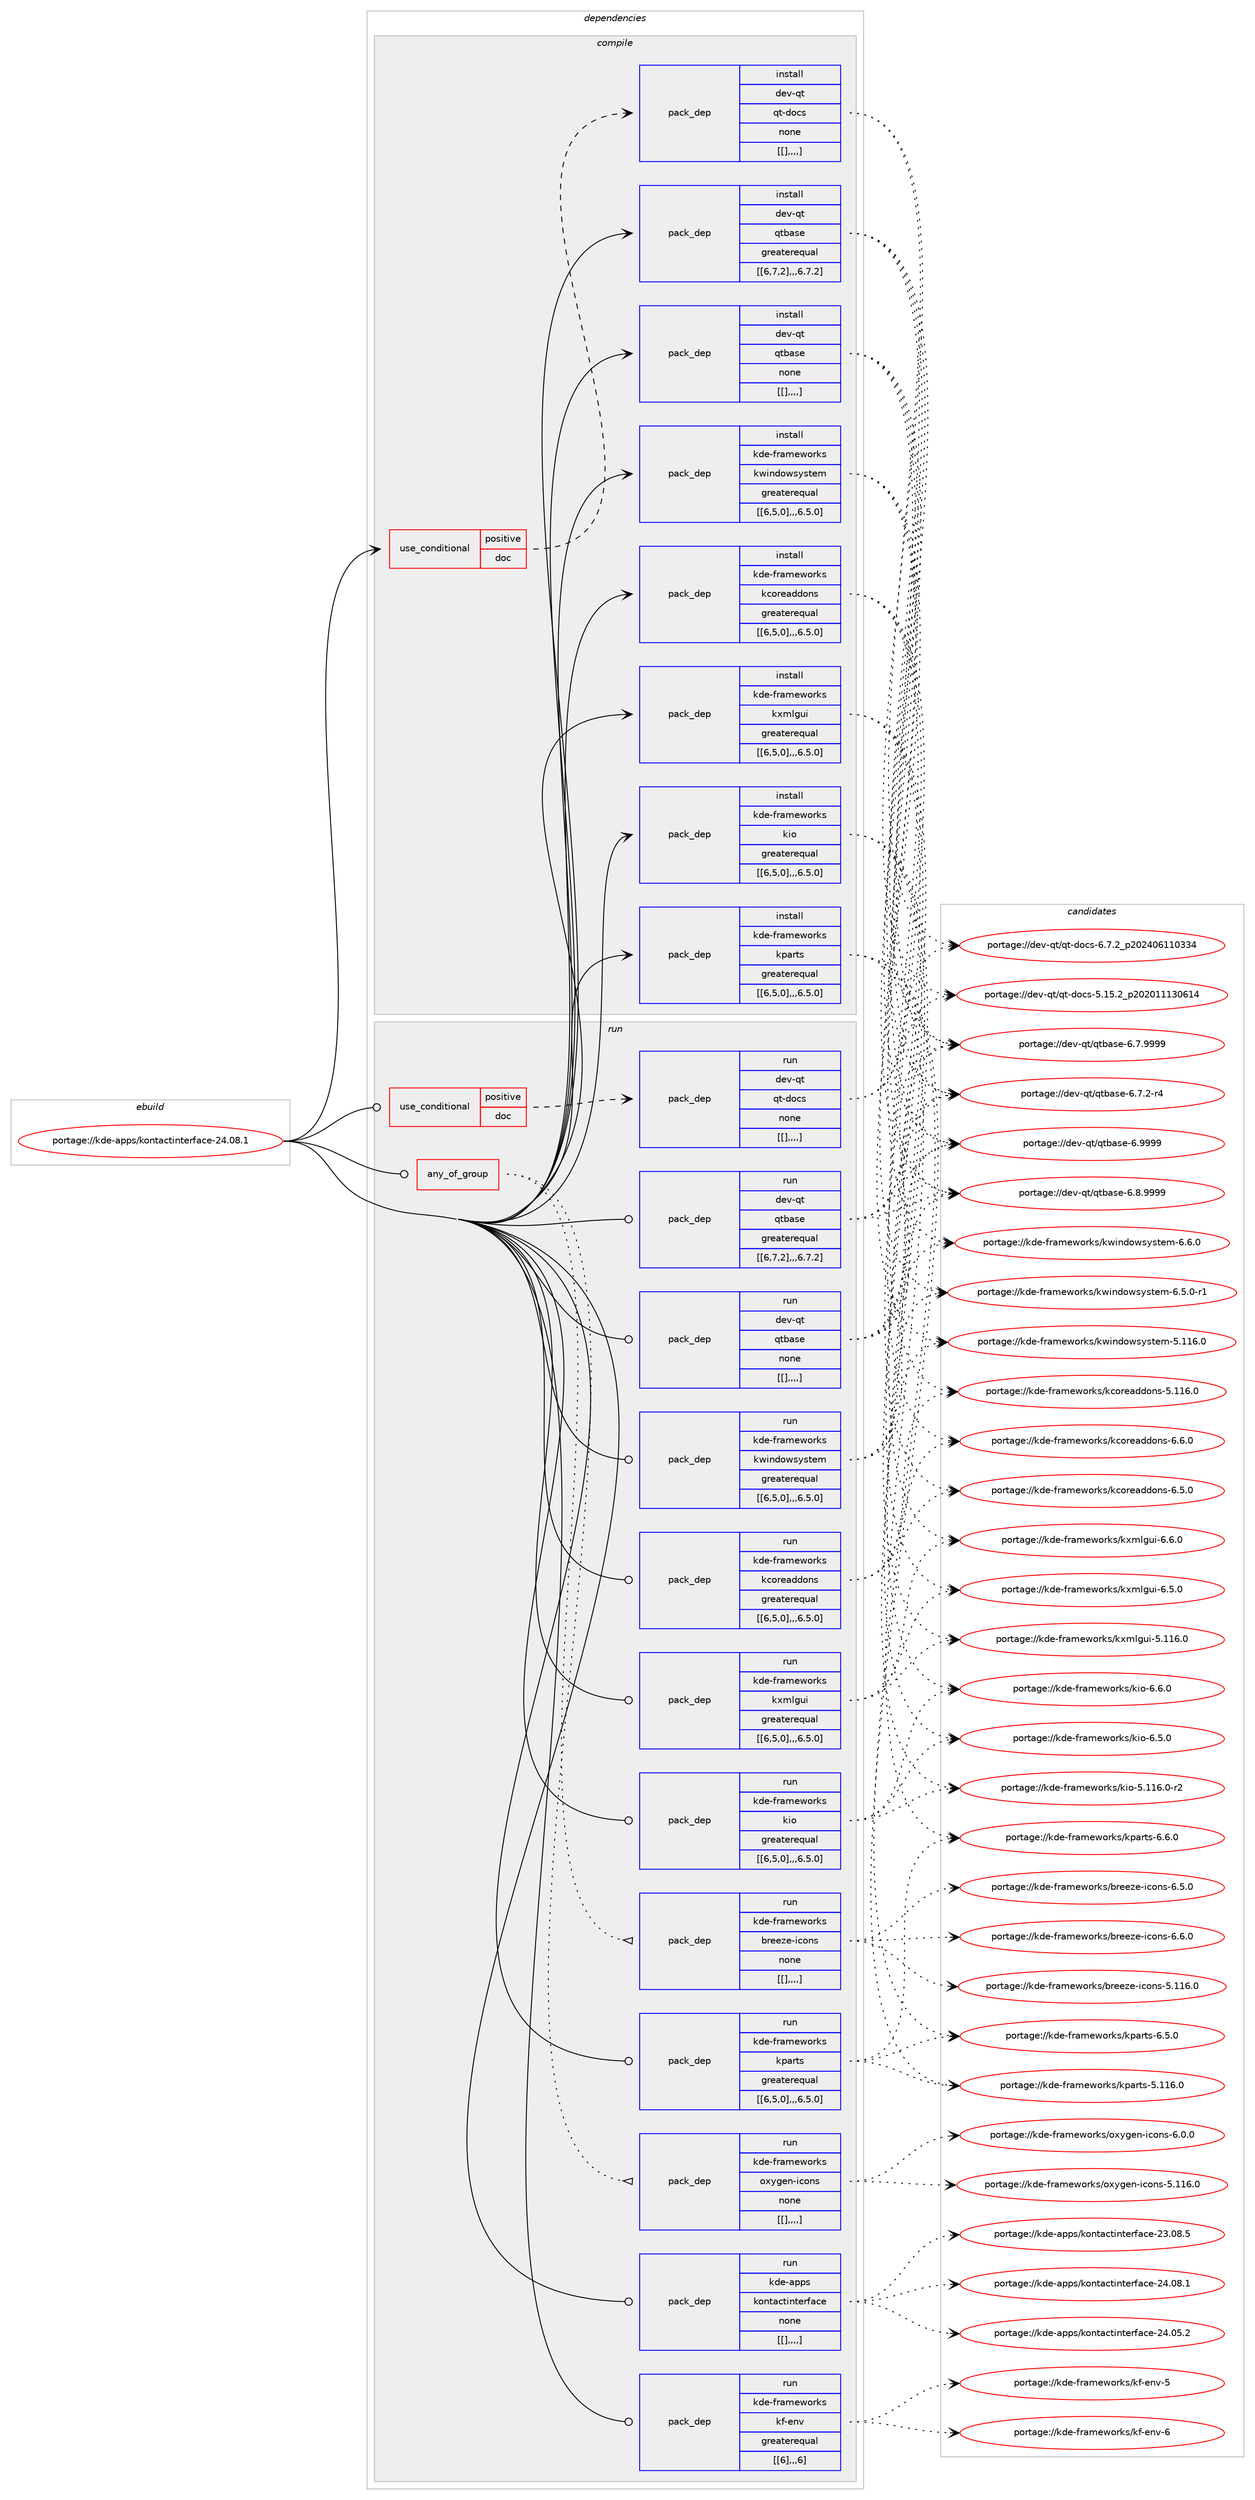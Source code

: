 digraph prolog {

# *************
# Graph options
# *************

newrank=true;
concentrate=true;
compound=true;
graph [rankdir=LR,fontname=Helvetica,fontsize=10,ranksep=1.5];#, ranksep=2.5, nodesep=0.2];
edge  [arrowhead=vee];
node  [fontname=Helvetica,fontsize=10];

# **********
# The ebuild
# **********

subgraph cluster_leftcol {
color=gray;
label=<<i>ebuild</i>>;
id [label="portage://kde-apps/kontactinterface-24.08.1", color=red, width=4, href="../kde-apps/kontactinterface-24.08.1.svg"];
}

# ****************
# The dependencies
# ****************

subgraph cluster_midcol {
color=gray;
label=<<i>dependencies</i>>;
subgraph cluster_compile {
fillcolor="#eeeeee";
style=filled;
label=<<i>compile</i>>;
subgraph cond69401 {
dependency264848 [label=<<TABLE BORDER="0" CELLBORDER="1" CELLSPACING="0" CELLPADDING="4"><TR><TD ROWSPAN="3" CELLPADDING="10">use_conditional</TD></TR><TR><TD>positive</TD></TR><TR><TD>doc</TD></TR></TABLE>>, shape=none, color=red];
subgraph pack193519 {
dependency264849 [label=<<TABLE BORDER="0" CELLBORDER="1" CELLSPACING="0" CELLPADDING="4" WIDTH="220"><TR><TD ROWSPAN="6" CELLPADDING="30">pack_dep</TD></TR><TR><TD WIDTH="110">install</TD></TR><TR><TD>dev-qt</TD></TR><TR><TD>qt-docs</TD></TR><TR><TD>none</TD></TR><TR><TD>[[],,,,]</TD></TR></TABLE>>, shape=none, color=blue];
}
dependency264848:e -> dependency264849:w [weight=20,style="dashed",arrowhead="vee"];
}
id:e -> dependency264848:w [weight=20,style="solid",arrowhead="vee"];
subgraph pack193520 {
dependency264850 [label=<<TABLE BORDER="0" CELLBORDER="1" CELLSPACING="0" CELLPADDING="4" WIDTH="220"><TR><TD ROWSPAN="6" CELLPADDING="30">pack_dep</TD></TR><TR><TD WIDTH="110">install</TD></TR><TR><TD>dev-qt</TD></TR><TR><TD>qtbase</TD></TR><TR><TD>greaterequal</TD></TR><TR><TD>[[6,7,2],,,6.7.2]</TD></TR></TABLE>>, shape=none, color=blue];
}
id:e -> dependency264850:w [weight=20,style="solid",arrowhead="vee"];
subgraph pack193521 {
dependency264851 [label=<<TABLE BORDER="0" CELLBORDER="1" CELLSPACING="0" CELLPADDING="4" WIDTH="220"><TR><TD ROWSPAN="6" CELLPADDING="30">pack_dep</TD></TR><TR><TD WIDTH="110">install</TD></TR><TR><TD>dev-qt</TD></TR><TR><TD>qtbase</TD></TR><TR><TD>none</TD></TR><TR><TD>[[],,,,]</TD></TR></TABLE>>, shape=none, color=blue];
}
id:e -> dependency264851:w [weight=20,style="solid",arrowhead="vee"];
subgraph pack193522 {
dependency264852 [label=<<TABLE BORDER="0" CELLBORDER="1" CELLSPACING="0" CELLPADDING="4" WIDTH="220"><TR><TD ROWSPAN="6" CELLPADDING="30">pack_dep</TD></TR><TR><TD WIDTH="110">install</TD></TR><TR><TD>kde-frameworks</TD></TR><TR><TD>kcoreaddons</TD></TR><TR><TD>greaterequal</TD></TR><TR><TD>[[6,5,0],,,6.5.0]</TD></TR></TABLE>>, shape=none, color=blue];
}
id:e -> dependency264852:w [weight=20,style="solid",arrowhead="vee"];
subgraph pack193523 {
dependency264853 [label=<<TABLE BORDER="0" CELLBORDER="1" CELLSPACING="0" CELLPADDING="4" WIDTH="220"><TR><TD ROWSPAN="6" CELLPADDING="30">pack_dep</TD></TR><TR><TD WIDTH="110">install</TD></TR><TR><TD>kde-frameworks</TD></TR><TR><TD>kio</TD></TR><TR><TD>greaterequal</TD></TR><TR><TD>[[6,5,0],,,6.5.0]</TD></TR></TABLE>>, shape=none, color=blue];
}
id:e -> dependency264853:w [weight=20,style="solid",arrowhead="vee"];
subgraph pack193524 {
dependency264854 [label=<<TABLE BORDER="0" CELLBORDER="1" CELLSPACING="0" CELLPADDING="4" WIDTH="220"><TR><TD ROWSPAN="6" CELLPADDING="30">pack_dep</TD></TR><TR><TD WIDTH="110">install</TD></TR><TR><TD>kde-frameworks</TD></TR><TR><TD>kparts</TD></TR><TR><TD>greaterequal</TD></TR><TR><TD>[[6,5,0],,,6.5.0]</TD></TR></TABLE>>, shape=none, color=blue];
}
id:e -> dependency264854:w [weight=20,style="solid",arrowhead="vee"];
subgraph pack193525 {
dependency264855 [label=<<TABLE BORDER="0" CELLBORDER="1" CELLSPACING="0" CELLPADDING="4" WIDTH="220"><TR><TD ROWSPAN="6" CELLPADDING="30">pack_dep</TD></TR><TR><TD WIDTH="110">install</TD></TR><TR><TD>kde-frameworks</TD></TR><TR><TD>kwindowsystem</TD></TR><TR><TD>greaterequal</TD></TR><TR><TD>[[6,5,0],,,6.5.0]</TD></TR></TABLE>>, shape=none, color=blue];
}
id:e -> dependency264855:w [weight=20,style="solid",arrowhead="vee"];
subgraph pack193526 {
dependency264856 [label=<<TABLE BORDER="0" CELLBORDER="1" CELLSPACING="0" CELLPADDING="4" WIDTH="220"><TR><TD ROWSPAN="6" CELLPADDING="30">pack_dep</TD></TR><TR><TD WIDTH="110">install</TD></TR><TR><TD>kde-frameworks</TD></TR><TR><TD>kxmlgui</TD></TR><TR><TD>greaterequal</TD></TR><TR><TD>[[6,5,0],,,6.5.0]</TD></TR></TABLE>>, shape=none, color=blue];
}
id:e -> dependency264856:w [weight=20,style="solid",arrowhead="vee"];
}
subgraph cluster_compileandrun {
fillcolor="#eeeeee";
style=filled;
label=<<i>compile and run</i>>;
}
subgraph cluster_run {
fillcolor="#eeeeee";
style=filled;
label=<<i>run</i>>;
subgraph any1768 {
dependency264857 [label=<<TABLE BORDER="0" CELLBORDER="1" CELLSPACING="0" CELLPADDING="4"><TR><TD CELLPADDING="10">any_of_group</TD></TR></TABLE>>, shape=none, color=red];subgraph pack193527 {
dependency264858 [label=<<TABLE BORDER="0" CELLBORDER="1" CELLSPACING="0" CELLPADDING="4" WIDTH="220"><TR><TD ROWSPAN="6" CELLPADDING="30">pack_dep</TD></TR><TR><TD WIDTH="110">run</TD></TR><TR><TD>kde-frameworks</TD></TR><TR><TD>breeze-icons</TD></TR><TR><TD>none</TD></TR><TR><TD>[[],,,,]</TD></TR></TABLE>>, shape=none, color=blue];
}
dependency264857:e -> dependency264858:w [weight=20,style="dotted",arrowhead="oinv"];
subgraph pack193528 {
dependency264859 [label=<<TABLE BORDER="0" CELLBORDER="1" CELLSPACING="0" CELLPADDING="4" WIDTH="220"><TR><TD ROWSPAN="6" CELLPADDING="30">pack_dep</TD></TR><TR><TD WIDTH="110">run</TD></TR><TR><TD>kde-frameworks</TD></TR><TR><TD>oxygen-icons</TD></TR><TR><TD>none</TD></TR><TR><TD>[[],,,,]</TD></TR></TABLE>>, shape=none, color=blue];
}
dependency264857:e -> dependency264859:w [weight=20,style="dotted",arrowhead="oinv"];
}
id:e -> dependency264857:w [weight=20,style="solid",arrowhead="odot"];
subgraph cond69402 {
dependency264860 [label=<<TABLE BORDER="0" CELLBORDER="1" CELLSPACING="0" CELLPADDING="4"><TR><TD ROWSPAN="3" CELLPADDING="10">use_conditional</TD></TR><TR><TD>positive</TD></TR><TR><TD>doc</TD></TR></TABLE>>, shape=none, color=red];
subgraph pack193529 {
dependency264861 [label=<<TABLE BORDER="0" CELLBORDER="1" CELLSPACING="0" CELLPADDING="4" WIDTH="220"><TR><TD ROWSPAN="6" CELLPADDING="30">pack_dep</TD></TR><TR><TD WIDTH="110">run</TD></TR><TR><TD>dev-qt</TD></TR><TR><TD>qt-docs</TD></TR><TR><TD>none</TD></TR><TR><TD>[[],,,,]</TD></TR></TABLE>>, shape=none, color=blue];
}
dependency264860:e -> dependency264861:w [weight=20,style="dashed",arrowhead="vee"];
}
id:e -> dependency264860:w [weight=20,style="solid",arrowhead="odot"];
subgraph pack193530 {
dependency264862 [label=<<TABLE BORDER="0" CELLBORDER="1" CELLSPACING="0" CELLPADDING="4" WIDTH="220"><TR><TD ROWSPAN="6" CELLPADDING="30">pack_dep</TD></TR><TR><TD WIDTH="110">run</TD></TR><TR><TD>dev-qt</TD></TR><TR><TD>qtbase</TD></TR><TR><TD>greaterequal</TD></TR><TR><TD>[[6,7,2],,,6.7.2]</TD></TR></TABLE>>, shape=none, color=blue];
}
id:e -> dependency264862:w [weight=20,style="solid",arrowhead="odot"];
subgraph pack193531 {
dependency264863 [label=<<TABLE BORDER="0" CELLBORDER="1" CELLSPACING="0" CELLPADDING="4" WIDTH="220"><TR><TD ROWSPAN="6" CELLPADDING="30">pack_dep</TD></TR><TR><TD WIDTH="110">run</TD></TR><TR><TD>dev-qt</TD></TR><TR><TD>qtbase</TD></TR><TR><TD>none</TD></TR><TR><TD>[[],,,,]</TD></TR></TABLE>>, shape=none, color=blue];
}
id:e -> dependency264863:w [weight=20,style="solid",arrowhead="odot"];
subgraph pack193532 {
dependency264864 [label=<<TABLE BORDER="0" CELLBORDER="1" CELLSPACING="0" CELLPADDING="4" WIDTH="220"><TR><TD ROWSPAN="6" CELLPADDING="30">pack_dep</TD></TR><TR><TD WIDTH="110">run</TD></TR><TR><TD>kde-frameworks</TD></TR><TR><TD>kcoreaddons</TD></TR><TR><TD>greaterequal</TD></TR><TR><TD>[[6,5,0],,,6.5.0]</TD></TR></TABLE>>, shape=none, color=blue];
}
id:e -> dependency264864:w [weight=20,style="solid",arrowhead="odot"];
subgraph pack193533 {
dependency264865 [label=<<TABLE BORDER="0" CELLBORDER="1" CELLSPACING="0" CELLPADDING="4" WIDTH="220"><TR><TD ROWSPAN="6" CELLPADDING="30">pack_dep</TD></TR><TR><TD WIDTH="110">run</TD></TR><TR><TD>kde-frameworks</TD></TR><TR><TD>kf-env</TD></TR><TR><TD>greaterequal</TD></TR><TR><TD>[[6],,,6]</TD></TR></TABLE>>, shape=none, color=blue];
}
id:e -> dependency264865:w [weight=20,style="solid",arrowhead="odot"];
subgraph pack193534 {
dependency264866 [label=<<TABLE BORDER="0" CELLBORDER="1" CELLSPACING="0" CELLPADDING="4" WIDTH="220"><TR><TD ROWSPAN="6" CELLPADDING="30">pack_dep</TD></TR><TR><TD WIDTH="110">run</TD></TR><TR><TD>kde-frameworks</TD></TR><TR><TD>kio</TD></TR><TR><TD>greaterequal</TD></TR><TR><TD>[[6,5,0],,,6.5.0]</TD></TR></TABLE>>, shape=none, color=blue];
}
id:e -> dependency264866:w [weight=20,style="solid",arrowhead="odot"];
subgraph pack193535 {
dependency264867 [label=<<TABLE BORDER="0" CELLBORDER="1" CELLSPACING="0" CELLPADDING="4" WIDTH="220"><TR><TD ROWSPAN="6" CELLPADDING="30">pack_dep</TD></TR><TR><TD WIDTH="110">run</TD></TR><TR><TD>kde-frameworks</TD></TR><TR><TD>kparts</TD></TR><TR><TD>greaterequal</TD></TR><TR><TD>[[6,5,0],,,6.5.0]</TD></TR></TABLE>>, shape=none, color=blue];
}
id:e -> dependency264867:w [weight=20,style="solid",arrowhead="odot"];
subgraph pack193536 {
dependency264868 [label=<<TABLE BORDER="0" CELLBORDER="1" CELLSPACING="0" CELLPADDING="4" WIDTH="220"><TR><TD ROWSPAN="6" CELLPADDING="30">pack_dep</TD></TR><TR><TD WIDTH="110">run</TD></TR><TR><TD>kde-frameworks</TD></TR><TR><TD>kwindowsystem</TD></TR><TR><TD>greaterequal</TD></TR><TR><TD>[[6,5,0],,,6.5.0]</TD></TR></TABLE>>, shape=none, color=blue];
}
id:e -> dependency264868:w [weight=20,style="solid",arrowhead="odot"];
subgraph pack193537 {
dependency264869 [label=<<TABLE BORDER="0" CELLBORDER="1" CELLSPACING="0" CELLPADDING="4" WIDTH="220"><TR><TD ROWSPAN="6" CELLPADDING="30">pack_dep</TD></TR><TR><TD WIDTH="110">run</TD></TR><TR><TD>kde-frameworks</TD></TR><TR><TD>kxmlgui</TD></TR><TR><TD>greaterequal</TD></TR><TR><TD>[[6,5,0],,,6.5.0]</TD></TR></TABLE>>, shape=none, color=blue];
}
id:e -> dependency264869:w [weight=20,style="solid",arrowhead="odot"];
subgraph pack193538 {
dependency264870 [label=<<TABLE BORDER="0" CELLBORDER="1" CELLSPACING="0" CELLPADDING="4" WIDTH="220"><TR><TD ROWSPAN="6" CELLPADDING="30">pack_dep</TD></TR><TR><TD WIDTH="110">run</TD></TR><TR><TD>kde-apps</TD></TR><TR><TD>kontactinterface</TD></TR><TR><TD>none</TD></TR><TR><TD>[[],,,,]</TD></TR></TABLE>>, shape=none, color=blue];
}
id:e -> dependency264870:w [weight=20,style="solid",arrowhead="odot"];
}
}

# **************
# The candidates
# **************

subgraph cluster_choices {
rank=same;
color=gray;
label=<<i>candidates</i>>;

subgraph choice193519 {
color=black;
nodesep=1;
choice1001011184511311647113116451001119911545544655465095112504850524854494948515152 [label="portage://dev-qt/qt-docs-6.7.2_p202406110334", color=red, width=4,href="../dev-qt/qt-docs-6.7.2_p202406110334.svg"];
choice100101118451131164711311645100111991154553464953465095112504850484949495148544952 [label="portage://dev-qt/qt-docs-5.15.2_p202011130614", color=red, width=4,href="../dev-qt/qt-docs-5.15.2_p202011130614.svg"];
dependency264849:e -> choice1001011184511311647113116451001119911545544655465095112504850524854494948515152:w [style=dotted,weight="100"];
dependency264849:e -> choice100101118451131164711311645100111991154553464953465095112504850484949495148544952:w [style=dotted,weight="100"];
}
subgraph choice193520 {
color=black;
nodesep=1;
choice1001011184511311647113116989711510145544657575757 [label="portage://dev-qt/qtbase-6.9999", color=red, width=4,href="../dev-qt/qtbase-6.9999.svg"];
choice10010111845113116471131169897115101455446564657575757 [label="portage://dev-qt/qtbase-6.8.9999", color=red, width=4,href="../dev-qt/qtbase-6.8.9999.svg"];
choice10010111845113116471131169897115101455446554657575757 [label="portage://dev-qt/qtbase-6.7.9999", color=red, width=4,href="../dev-qt/qtbase-6.7.9999.svg"];
choice100101118451131164711311698971151014554465546504511452 [label="portage://dev-qt/qtbase-6.7.2-r4", color=red, width=4,href="../dev-qt/qtbase-6.7.2-r4.svg"];
dependency264850:e -> choice1001011184511311647113116989711510145544657575757:w [style=dotted,weight="100"];
dependency264850:e -> choice10010111845113116471131169897115101455446564657575757:w [style=dotted,weight="100"];
dependency264850:e -> choice10010111845113116471131169897115101455446554657575757:w [style=dotted,weight="100"];
dependency264850:e -> choice100101118451131164711311698971151014554465546504511452:w [style=dotted,weight="100"];
}
subgraph choice193521 {
color=black;
nodesep=1;
choice1001011184511311647113116989711510145544657575757 [label="portage://dev-qt/qtbase-6.9999", color=red, width=4,href="../dev-qt/qtbase-6.9999.svg"];
choice10010111845113116471131169897115101455446564657575757 [label="portage://dev-qt/qtbase-6.8.9999", color=red, width=4,href="../dev-qt/qtbase-6.8.9999.svg"];
choice10010111845113116471131169897115101455446554657575757 [label="portage://dev-qt/qtbase-6.7.9999", color=red, width=4,href="../dev-qt/qtbase-6.7.9999.svg"];
choice100101118451131164711311698971151014554465546504511452 [label="portage://dev-qt/qtbase-6.7.2-r4", color=red, width=4,href="../dev-qt/qtbase-6.7.2-r4.svg"];
dependency264851:e -> choice1001011184511311647113116989711510145544657575757:w [style=dotted,weight="100"];
dependency264851:e -> choice10010111845113116471131169897115101455446564657575757:w [style=dotted,weight="100"];
dependency264851:e -> choice10010111845113116471131169897115101455446554657575757:w [style=dotted,weight="100"];
dependency264851:e -> choice100101118451131164711311698971151014554465546504511452:w [style=dotted,weight="100"];
}
subgraph choice193522 {
color=black;
nodesep=1;
choice1071001014510211497109101119111114107115471079911111410197100100111110115455446544648 [label="portage://kde-frameworks/kcoreaddons-6.6.0", color=red, width=4,href="../kde-frameworks/kcoreaddons-6.6.0.svg"];
choice1071001014510211497109101119111114107115471079911111410197100100111110115455446534648 [label="portage://kde-frameworks/kcoreaddons-6.5.0", color=red, width=4,href="../kde-frameworks/kcoreaddons-6.5.0.svg"];
choice10710010145102114971091011191111141071154710799111114101971001001111101154553464949544648 [label="portage://kde-frameworks/kcoreaddons-5.116.0", color=red, width=4,href="../kde-frameworks/kcoreaddons-5.116.0.svg"];
dependency264852:e -> choice1071001014510211497109101119111114107115471079911111410197100100111110115455446544648:w [style=dotted,weight="100"];
dependency264852:e -> choice1071001014510211497109101119111114107115471079911111410197100100111110115455446534648:w [style=dotted,weight="100"];
dependency264852:e -> choice10710010145102114971091011191111141071154710799111114101971001001111101154553464949544648:w [style=dotted,weight="100"];
}
subgraph choice193523 {
color=black;
nodesep=1;
choice107100101451021149710910111911111410711547107105111455446544648 [label="portage://kde-frameworks/kio-6.6.0", color=red, width=4,href="../kde-frameworks/kio-6.6.0.svg"];
choice107100101451021149710910111911111410711547107105111455446534648 [label="portage://kde-frameworks/kio-6.5.0", color=red, width=4,href="../kde-frameworks/kio-6.5.0.svg"];
choice10710010145102114971091011191111141071154710710511145534649495446484511450 [label="portage://kde-frameworks/kio-5.116.0-r2", color=red, width=4,href="../kde-frameworks/kio-5.116.0-r2.svg"];
dependency264853:e -> choice107100101451021149710910111911111410711547107105111455446544648:w [style=dotted,weight="100"];
dependency264853:e -> choice107100101451021149710910111911111410711547107105111455446534648:w [style=dotted,weight="100"];
dependency264853:e -> choice10710010145102114971091011191111141071154710710511145534649495446484511450:w [style=dotted,weight="100"];
}
subgraph choice193524 {
color=black;
nodesep=1;
choice10710010145102114971091011191111141071154710711297114116115455446544648 [label="portage://kde-frameworks/kparts-6.6.0", color=red, width=4,href="../kde-frameworks/kparts-6.6.0.svg"];
choice10710010145102114971091011191111141071154710711297114116115455446534648 [label="portage://kde-frameworks/kparts-6.5.0", color=red, width=4,href="../kde-frameworks/kparts-6.5.0.svg"];
choice107100101451021149710910111911111410711547107112971141161154553464949544648 [label="portage://kde-frameworks/kparts-5.116.0", color=red, width=4,href="../kde-frameworks/kparts-5.116.0.svg"];
dependency264854:e -> choice10710010145102114971091011191111141071154710711297114116115455446544648:w [style=dotted,weight="100"];
dependency264854:e -> choice10710010145102114971091011191111141071154710711297114116115455446534648:w [style=dotted,weight="100"];
dependency264854:e -> choice107100101451021149710910111911111410711547107112971141161154553464949544648:w [style=dotted,weight="100"];
}
subgraph choice193525 {
color=black;
nodesep=1;
choice107100101451021149710910111911111410711547107119105110100111119115121115116101109455446544648 [label="portage://kde-frameworks/kwindowsystem-6.6.0", color=red, width=4,href="../kde-frameworks/kwindowsystem-6.6.0.svg"];
choice1071001014510211497109101119111114107115471071191051101001111191151211151161011094554465346484511449 [label="portage://kde-frameworks/kwindowsystem-6.5.0-r1", color=red, width=4,href="../kde-frameworks/kwindowsystem-6.5.0-r1.svg"];
choice1071001014510211497109101119111114107115471071191051101001111191151211151161011094553464949544648 [label="portage://kde-frameworks/kwindowsystem-5.116.0", color=red, width=4,href="../kde-frameworks/kwindowsystem-5.116.0.svg"];
dependency264855:e -> choice107100101451021149710910111911111410711547107119105110100111119115121115116101109455446544648:w [style=dotted,weight="100"];
dependency264855:e -> choice1071001014510211497109101119111114107115471071191051101001111191151211151161011094554465346484511449:w [style=dotted,weight="100"];
dependency264855:e -> choice1071001014510211497109101119111114107115471071191051101001111191151211151161011094553464949544648:w [style=dotted,weight="100"];
}
subgraph choice193526 {
color=black;
nodesep=1;
choice107100101451021149710910111911111410711547107120109108103117105455446544648 [label="portage://kde-frameworks/kxmlgui-6.6.0", color=red, width=4,href="../kde-frameworks/kxmlgui-6.6.0.svg"];
choice107100101451021149710910111911111410711547107120109108103117105455446534648 [label="portage://kde-frameworks/kxmlgui-6.5.0", color=red, width=4,href="../kde-frameworks/kxmlgui-6.5.0.svg"];
choice1071001014510211497109101119111114107115471071201091081031171054553464949544648 [label="portage://kde-frameworks/kxmlgui-5.116.0", color=red, width=4,href="../kde-frameworks/kxmlgui-5.116.0.svg"];
dependency264856:e -> choice107100101451021149710910111911111410711547107120109108103117105455446544648:w [style=dotted,weight="100"];
dependency264856:e -> choice107100101451021149710910111911111410711547107120109108103117105455446534648:w [style=dotted,weight="100"];
dependency264856:e -> choice1071001014510211497109101119111114107115471071201091081031171054553464949544648:w [style=dotted,weight="100"];
}
subgraph choice193527 {
color=black;
nodesep=1;
choice107100101451021149710910111911111410711547981141011011221014510599111110115455446544648 [label="portage://kde-frameworks/breeze-icons-6.6.0", color=red, width=4,href="../kde-frameworks/breeze-icons-6.6.0.svg"];
choice107100101451021149710910111911111410711547981141011011221014510599111110115455446534648 [label="portage://kde-frameworks/breeze-icons-6.5.0", color=red, width=4,href="../kde-frameworks/breeze-icons-6.5.0.svg"];
choice1071001014510211497109101119111114107115479811410110112210145105991111101154553464949544648 [label="portage://kde-frameworks/breeze-icons-5.116.0", color=red, width=4,href="../kde-frameworks/breeze-icons-5.116.0.svg"];
dependency264858:e -> choice107100101451021149710910111911111410711547981141011011221014510599111110115455446544648:w [style=dotted,weight="100"];
dependency264858:e -> choice107100101451021149710910111911111410711547981141011011221014510599111110115455446534648:w [style=dotted,weight="100"];
dependency264858:e -> choice1071001014510211497109101119111114107115479811410110112210145105991111101154553464949544648:w [style=dotted,weight="100"];
}
subgraph choice193528 {
color=black;
nodesep=1;
choice1071001014510211497109101119111114107115471111201211031011104510599111110115455446484648 [label="portage://kde-frameworks/oxygen-icons-6.0.0", color=red, width=4,href="../kde-frameworks/oxygen-icons-6.0.0.svg"];
choice10710010145102114971091011191111141071154711112012110310111045105991111101154553464949544648 [label="portage://kde-frameworks/oxygen-icons-5.116.0", color=red, width=4,href="../kde-frameworks/oxygen-icons-5.116.0.svg"];
dependency264859:e -> choice1071001014510211497109101119111114107115471111201211031011104510599111110115455446484648:w [style=dotted,weight="100"];
dependency264859:e -> choice10710010145102114971091011191111141071154711112012110310111045105991111101154553464949544648:w [style=dotted,weight="100"];
}
subgraph choice193529 {
color=black;
nodesep=1;
choice1001011184511311647113116451001119911545544655465095112504850524854494948515152 [label="portage://dev-qt/qt-docs-6.7.2_p202406110334", color=red, width=4,href="../dev-qt/qt-docs-6.7.2_p202406110334.svg"];
choice100101118451131164711311645100111991154553464953465095112504850484949495148544952 [label="portage://dev-qt/qt-docs-5.15.2_p202011130614", color=red, width=4,href="../dev-qt/qt-docs-5.15.2_p202011130614.svg"];
dependency264861:e -> choice1001011184511311647113116451001119911545544655465095112504850524854494948515152:w [style=dotted,weight="100"];
dependency264861:e -> choice100101118451131164711311645100111991154553464953465095112504850484949495148544952:w [style=dotted,weight="100"];
}
subgraph choice193530 {
color=black;
nodesep=1;
choice1001011184511311647113116989711510145544657575757 [label="portage://dev-qt/qtbase-6.9999", color=red, width=4,href="../dev-qt/qtbase-6.9999.svg"];
choice10010111845113116471131169897115101455446564657575757 [label="portage://dev-qt/qtbase-6.8.9999", color=red, width=4,href="../dev-qt/qtbase-6.8.9999.svg"];
choice10010111845113116471131169897115101455446554657575757 [label="portage://dev-qt/qtbase-6.7.9999", color=red, width=4,href="../dev-qt/qtbase-6.7.9999.svg"];
choice100101118451131164711311698971151014554465546504511452 [label="portage://dev-qt/qtbase-6.7.2-r4", color=red, width=4,href="../dev-qt/qtbase-6.7.2-r4.svg"];
dependency264862:e -> choice1001011184511311647113116989711510145544657575757:w [style=dotted,weight="100"];
dependency264862:e -> choice10010111845113116471131169897115101455446564657575757:w [style=dotted,weight="100"];
dependency264862:e -> choice10010111845113116471131169897115101455446554657575757:w [style=dotted,weight="100"];
dependency264862:e -> choice100101118451131164711311698971151014554465546504511452:w [style=dotted,weight="100"];
}
subgraph choice193531 {
color=black;
nodesep=1;
choice1001011184511311647113116989711510145544657575757 [label="portage://dev-qt/qtbase-6.9999", color=red, width=4,href="../dev-qt/qtbase-6.9999.svg"];
choice10010111845113116471131169897115101455446564657575757 [label="portage://dev-qt/qtbase-6.8.9999", color=red, width=4,href="../dev-qt/qtbase-6.8.9999.svg"];
choice10010111845113116471131169897115101455446554657575757 [label="portage://dev-qt/qtbase-6.7.9999", color=red, width=4,href="../dev-qt/qtbase-6.7.9999.svg"];
choice100101118451131164711311698971151014554465546504511452 [label="portage://dev-qt/qtbase-6.7.2-r4", color=red, width=4,href="../dev-qt/qtbase-6.7.2-r4.svg"];
dependency264863:e -> choice1001011184511311647113116989711510145544657575757:w [style=dotted,weight="100"];
dependency264863:e -> choice10010111845113116471131169897115101455446564657575757:w [style=dotted,weight="100"];
dependency264863:e -> choice10010111845113116471131169897115101455446554657575757:w [style=dotted,weight="100"];
dependency264863:e -> choice100101118451131164711311698971151014554465546504511452:w [style=dotted,weight="100"];
}
subgraph choice193532 {
color=black;
nodesep=1;
choice1071001014510211497109101119111114107115471079911111410197100100111110115455446544648 [label="portage://kde-frameworks/kcoreaddons-6.6.0", color=red, width=4,href="../kde-frameworks/kcoreaddons-6.6.0.svg"];
choice1071001014510211497109101119111114107115471079911111410197100100111110115455446534648 [label="portage://kde-frameworks/kcoreaddons-6.5.0", color=red, width=4,href="../kde-frameworks/kcoreaddons-6.5.0.svg"];
choice10710010145102114971091011191111141071154710799111114101971001001111101154553464949544648 [label="portage://kde-frameworks/kcoreaddons-5.116.0", color=red, width=4,href="../kde-frameworks/kcoreaddons-5.116.0.svg"];
dependency264864:e -> choice1071001014510211497109101119111114107115471079911111410197100100111110115455446544648:w [style=dotted,weight="100"];
dependency264864:e -> choice1071001014510211497109101119111114107115471079911111410197100100111110115455446534648:w [style=dotted,weight="100"];
dependency264864:e -> choice10710010145102114971091011191111141071154710799111114101971001001111101154553464949544648:w [style=dotted,weight="100"];
}
subgraph choice193533 {
color=black;
nodesep=1;
choice107100101451021149710910111911111410711547107102451011101184554 [label="portage://kde-frameworks/kf-env-6", color=red, width=4,href="../kde-frameworks/kf-env-6.svg"];
choice107100101451021149710910111911111410711547107102451011101184553 [label="portage://kde-frameworks/kf-env-5", color=red, width=4,href="../kde-frameworks/kf-env-5.svg"];
dependency264865:e -> choice107100101451021149710910111911111410711547107102451011101184554:w [style=dotted,weight="100"];
dependency264865:e -> choice107100101451021149710910111911111410711547107102451011101184553:w [style=dotted,weight="100"];
}
subgraph choice193534 {
color=black;
nodesep=1;
choice107100101451021149710910111911111410711547107105111455446544648 [label="portage://kde-frameworks/kio-6.6.0", color=red, width=4,href="../kde-frameworks/kio-6.6.0.svg"];
choice107100101451021149710910111911111410711547107105111455446534648 [label="portage://kde-frameworks/kio-6.5.0", color=red, width=4,href="../kde-frameworks/kio-6.5.0.svg"];
choice10710010145102114971091011191111141071154710710511145534649495446484511450 [label="portage://kde-frameworks/kio-5.116.0-r2", color=red, width=4,href="../kde-frameworks/kio-5.116.0-r2.svg"];
dependency264866:e -> choice107100101451021149710910111911111410711547107105111455446544648:w [style=dotted,weight="100"];
dependency264866:e -> choice107100101451021149710910111911111410711547107105111455446534648:w [style=dotted,weight="100"];
dependency264866:e -> choice10710010145102114971091011191111141071154710710511145534649495446484511450:w [style=dotted,weight="100"];
}
subgraph choice193535 {
color=black;
nodesep=1;
choice10710010145102114971091011191111141071154710711297114116115455446544648 [label="portage://kde-frameworks/kparts-6.6.0", color=red, width=4,href="../kde-frameworks/kparts-6.6.0.svg"];
choice10710010145102114971091011191111141071154710711297114116115455446534648 [label="portage://kde-frameworks/kparts-6.5.0", color=red, width=4,href="../kde-frameworks/kparts-6.5.0.svg"];
choice107100101451021149710910111911111410711547107112971141161154553464949544648 [label="portage://kde-frameworks/kparts-5.116.0", color=red, width=4,href="../kde-frameworks/kparts-5.116.0.svg"];
dependency264867:e -> choice10710010145102114971091011191111141071154710711297114116115455446544648:w [style=dotted,weight="100"];
dependency264867:e -> choice10710010145102114971091011191111141071154710711297114116115455446534648:w [style=dotted,weight="100"];
dependency264867:e -> choice107100101451021149710910111911111410711547107112971141161154553464949544648:w [style=dotted,weight="100"];
}
subgraph choice193536 {
color=black;
nodesep=1;
choice107100101451021149710910111911111410711547107119105110100111119115121115116101109455446544648 [label="portage://kde-frameworks/kwindowsystem-6.6.0", color=red, width=4,href="../kde-frameworks/kwindowsystem-6.6.0.svg"];
choice1071001014510211497109101119111114107115471071191051101001111191151211151161011094554465346484511449 [label="portage://kde-frameworks/kwindowsystem-6.5.0-r1", color=red, width=4,href="../kde-frameworks/kwindowsystem-6.5.0-r1.svg"];
choice1071001014510211497109101119111114107115471071191051101001111191151211151161011094553464949544648 [label="portage://kde-frameworks/kwindowsystem-5.116.0", color=red, width=4,href="../kde-frameworks/kwindowsystem-5.116.0.svg"];
dependency264868:e -> choice107100101451021149710910111911111410711547107119105110100111119115121115116101109455446544648:w [style=dotted,weight="100"];
dependency264868:e -> choice1071001014510211497109101119111114107115471071191051101001111191151211151161011094554465346484511449:w [style=dotted,weight="100"];
dependency264868:e -> choice1071001014510211497109101119111114107115471071191051101001111191151211151161011094553464949544648:w [style=dotted,weight="100"];
}
subgraph choice193537 {
color=black;
nodesep=1;
choice107100101451021149710910111911111410711547107120109108103117105455446544648 [label="portage://kde-frameworks/kxmlgui-6.6.0", color=red, width=4,href="../kde-frameworks/kxmlgui-6.6.0.svg"];
choice107100101451021149710910111911111410711547107120109108103117105455446534648 [label="portage://kde-frameworks/kxmlgui-6.5.0", color=red, width=4,href="../kde-frameworks/kxmlgui-6.5.0.svg"];
choice1071001014510211497109101119111114107115471071201091081031171054553464949544648 [label="portage://kde-frameworks/kxmlgui-5.116.0", color=red, width=4,href="../kde-frameworks/kxmlgui-5.116.0.svg"];
dependency264869:e -> choice107100101451021149710910111911111410711547107120109108103117105455446544648:w [style=dotted,weight="100"];
dependency264869:e -> choice107100101451021149710910111911111410711547107120109108103117105455446534648:w [style=dotted,weight="100"];
dependency264869:e -> choice1071001014510211497109101119111114107115471071201091081031171054553464949544648:w [style=dotted,weight="100"];
}
subgraph choice193538 {
color=black;
nodesep=1;
choice107100101459711211211547107111110116979911610511011610111410297991014550524648564649 [label="portage://kde-apps/kontactinterface-24.08.1", color=red, width=4,href="../kde-apps/kontactinterface-24.08.1.svg"];
choice107100101459711211211547107111110116979911610511011610111410297991014550524648534650 [label="portage://kde-apps/kontactinterface-24.05.2", color=red, width=4,href="../kde-apps/kontactinterface-24.05.2.svg"];
choice107100101459711211211547107111110116979911610511011610111410297991014550514648564653 [label="portage://kde-apps/kontactinterface-23.08.5", color=red, width=4,href="../kde-apps/kontactinterface-23.08.5.svg"];
dependency264870:e -> choice107100101459711211211547107111110116979911610511011610111410297991014550524648564649:w [style=dotted,weight="100"];
dependency264870:e -> choice107100101459711211211547107111110116979911610511011610111410297991014550524648534650:w [style=dotted,weight="100"];
dependency264870:e -> choice107100101459711211211547107111110116979911610511011610111410297991014550514648564653:w [style=dotted,weight="100"];
}
}

}

